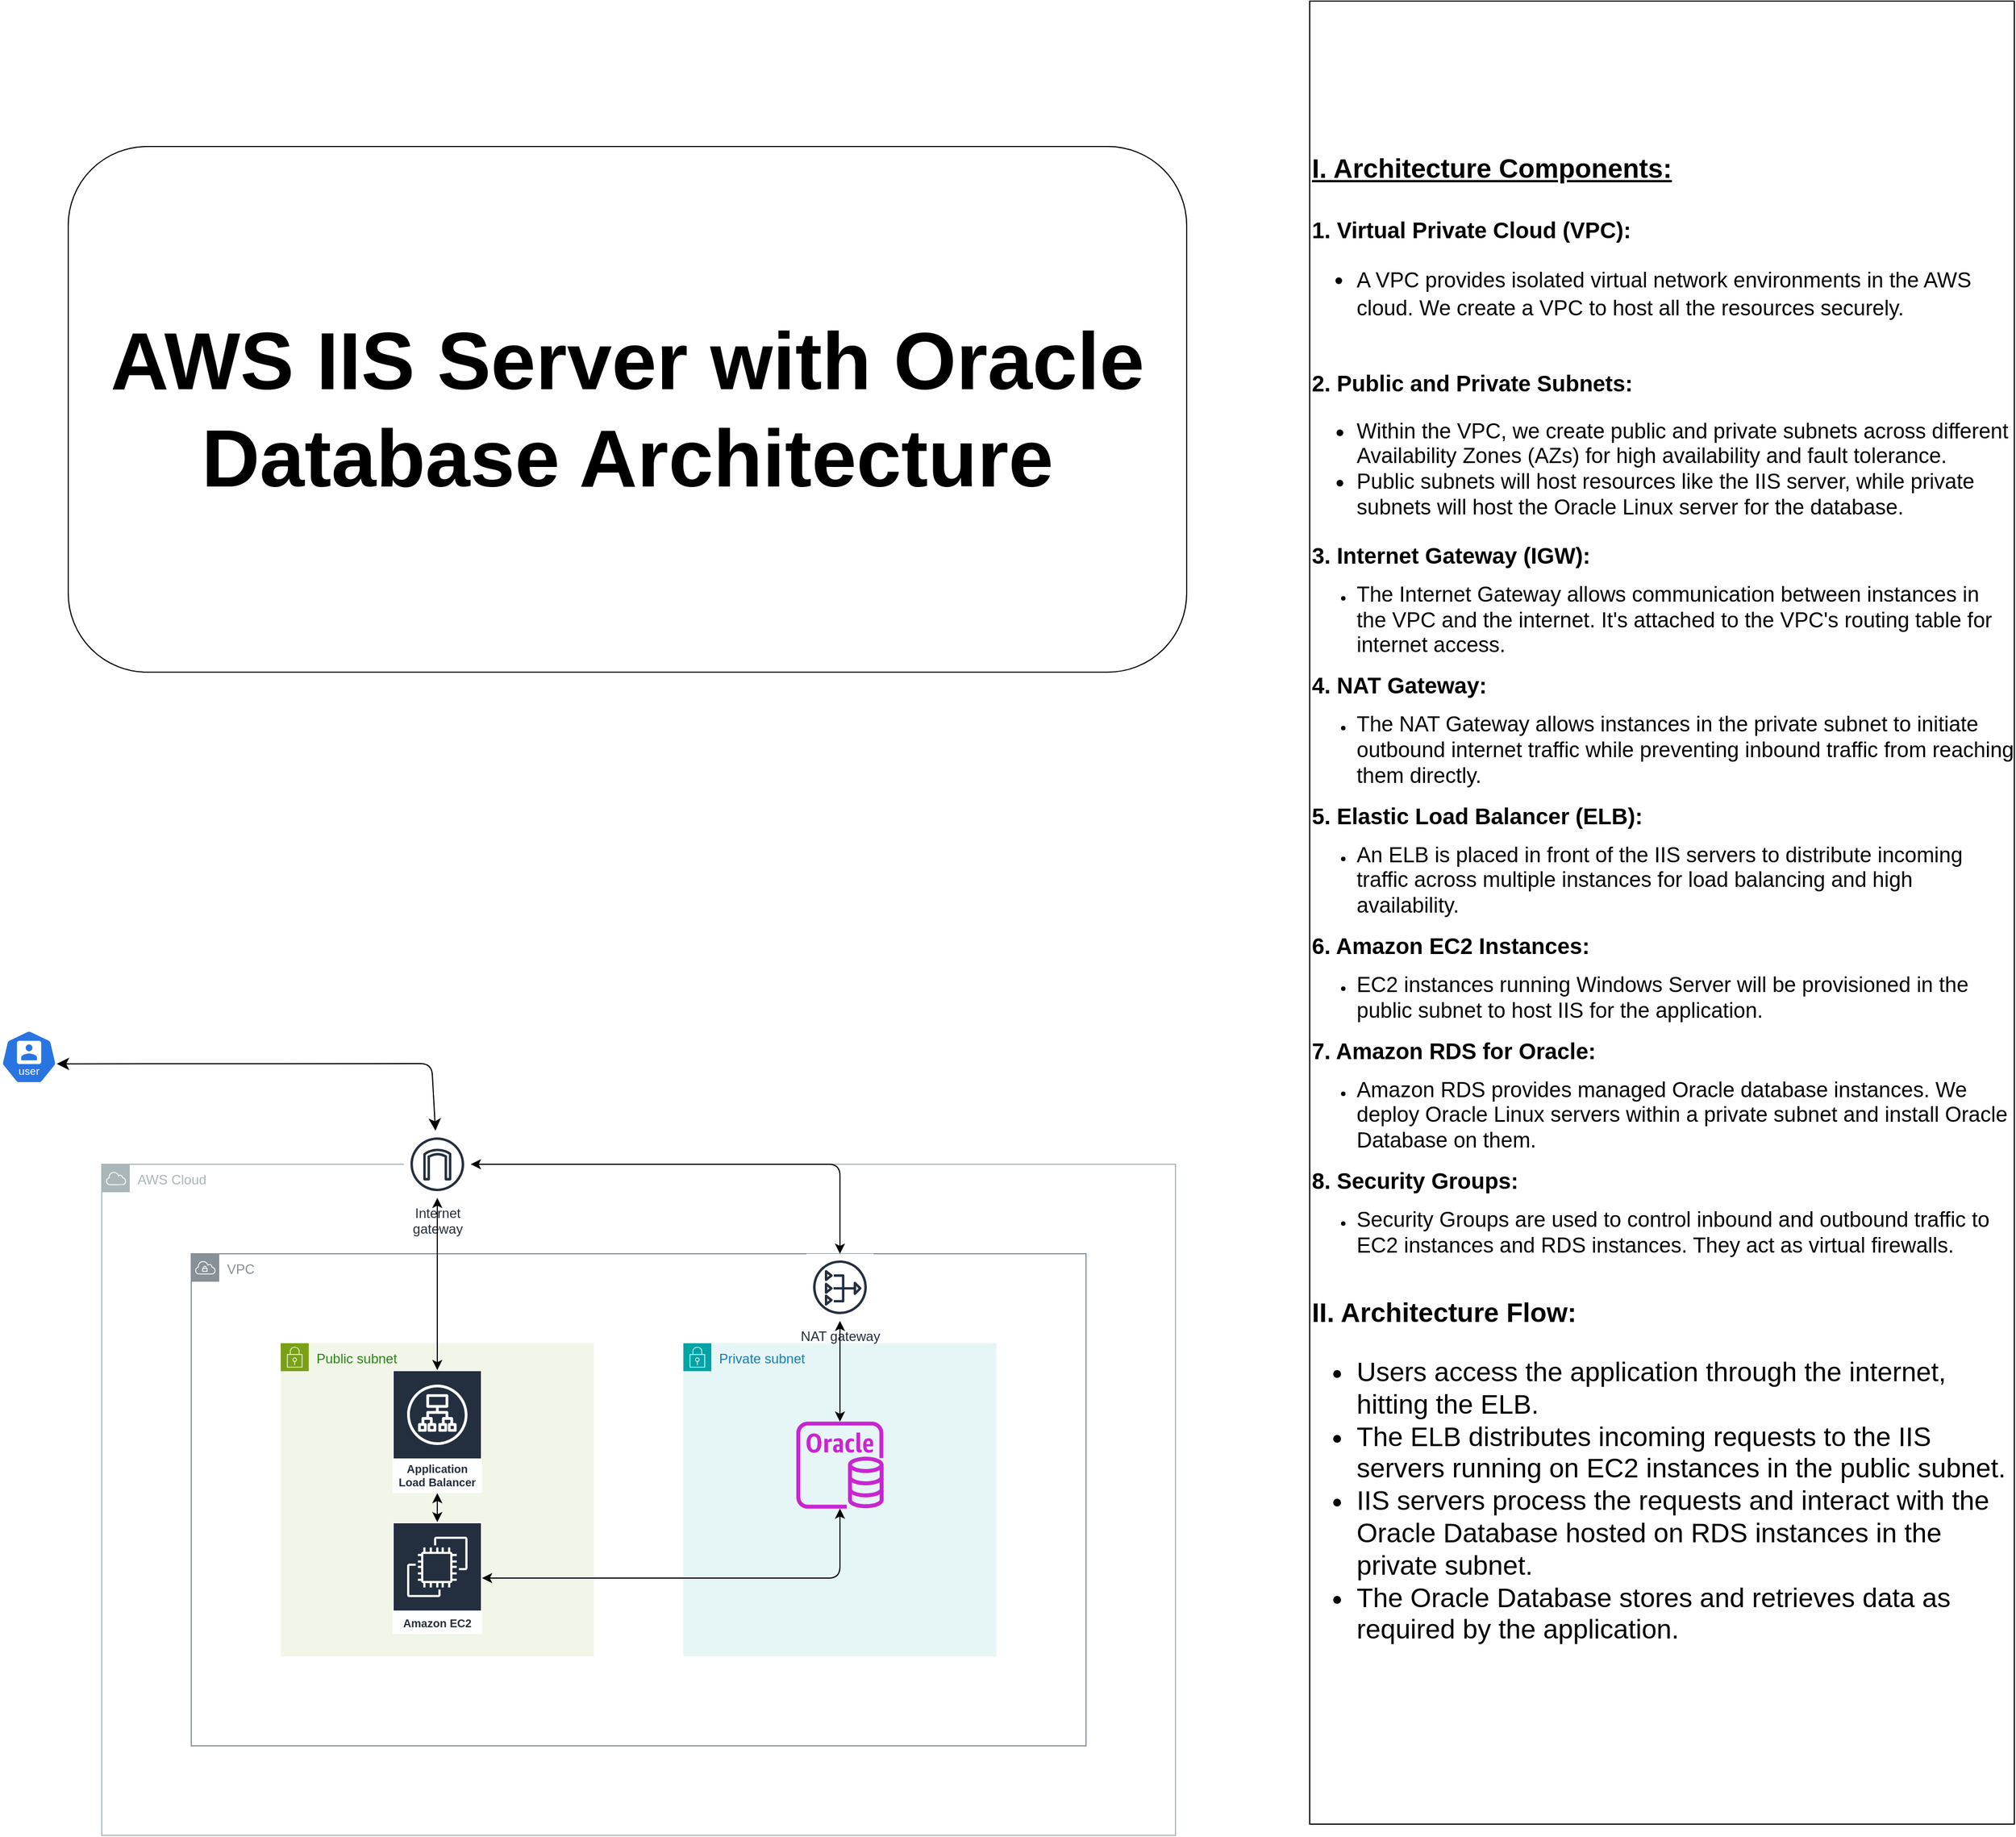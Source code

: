 <mxfile version="24.2.2" type="github">
  <diagram id="Ht1M8jgEwFfnCIfOTk4-" name="Page-1">
    <mxGraphModel dx="1905" dy="1650" grid="1" gridSize="10" guides="1" tooltips="1" connect="1" arrows="1" fold="1" page="1" pageScale="1" pageWidth="1169" pageHeight="827" math="0" shadow="0">
      <root>
        <mxCell id="0" />
        <mxCell id="1" parent="0" />
        <mxCell id="cpXcQ29Wl2lxpjQppBSQ-2" value="VPC" style="outlineConnect=0;gradientColor=none;html=1;whiteSpace=wrap;fontSize=12;fontStyle=0;shape=mxgraph.aws4.group;grIcon=mxgraph.aws4.group_vpc;strokeColor=#879196;fillColor=none;verticalAlign=top;align=left;spacingLeft=30;fontColor=#879196;dashed=0;rounded=1;" vertex="1" parent="1">
          <mxGeometry x="190" y="1120" width="800" height="440" as="geometry" />
        </mxCell>
        <mxCell id="cpXcQ29Wl2lxpjQppBSQ-13" value="AWS Cloud" style="outlineConnect=0;gradientColor=none;html=1;whiteSpace=wrap;fontSize=12;fontStyle=0;shape=mxgraph.aws4.group;grIcon=mxgraph.aws4.group_aws_cloud;strokeColor=#AAB7B8;fillColor=none;verticalAlign=top;align=left;spacingLeft=30;fontColor=#AAB7B8;dashed=0;rounded=1;" vertex="1" parent="1">
          <mxGeometry x="110" y="1040" width="960" height="600" as="geometry" />
        </mxCell>
        <mxCell id="cpXcQ29Wl2lxpjQppBSQ-4" value="Public subnet" style="points=[[0,0],[0.25,0],[0.5,0],[0.75,0],[1,0],[1,0.25],[1,0.5],[1,0.75],[1,1],[0.75,1],[0.5,1],[0.25,1],[0,1],[0,0.75],[0,0.5],[0,0.25]];outlineConnect=0;gradientColor=none;html=1;whiteSpace=wrap;fontSize=12;fontStyle=0;container=1;pointerEvents=0;collapsible=0;recursiveResize=0;shape=mxgraph.aws4.group;grIcon=mxgraph.aws4.group_security_group;grStroke=0;strokeColor=#7AA116;fillColor=#F2F6E8;verticalAlign=top;align=left;spacingLeft=30;fontColor=#248814;dashed=0;rounded=1;" vertex="1" parent="1">
          <mxGeometry x="270" y="1200" width="280" height="280" as="geometry" />
        </mxCell>
        <mxCell id="cpXcQ29Wl2lxpjQppBSQ-12" value="Amazon EC2" style="outlineConnect=0;fontColor=#232F3E;gradientColor=none;strokeColor=#ffffff;fillColor=#232F3E;dashed=0;verticalLabelPosition=middle;verticalAlign=bottom;align=center;html=1;whiteSpace=wrap;fontSize=10;fontStyle=1;spacing=3;shape=mxgraph.aws4.productIcon;prIcon=mxgraph.aws4.ec2;rounded=1;" vertex="1" parent="cpXcQ29Wl2lxpjQppBSQ-4">
          <mxGeometry x="100" y="160" width="80" height="100" as="geometry" />
        </mxCell>
        <mxCell id="cpXcQ29Wl2lxpjQppBSQ-31" value="Application Load Balancer" style="sketch=0;outlineConnect=0;fontColor=#232F3E;gradientColor=none;strokeColor=#ffffff;fillColor=#232F3E;dashed=0;verticalLabelPosition=middle;verticalAlign=bottom;align=center;html=1;whiteSpace=wrap;fontSize=10;fontStyle=1;spacing=3;shape=mxgraph.aws4.productIcon;prIcon=mxgraph.aws4.application_load_balancer;rounded=1;" vertex="1" parent="cpXcQ29Wl2lxpjQppBSQ-4">
          <mxGeometry x="100" y="24" width="80" height="110" as="geometry" />
        </mxCell>
        <mxCell id="cpXcQ29Wl2lxpjQppBSQ-32" value="" style="endArrow=classic;startArrow=classic;html=1;rounded=1;" edge="1" parent="cpXcQ29Wl2lxpjQppBSQ-4" source="cpXcQ29Wl2lxpjQppBSQ-12" target="cpXcQ29Wl2lxpjQppBSQ-31">
          <mxGeometry width="50" height="50" relative="1" as="geometry">
            <mxPoint x="300" y="280" as="sourcePoint" />
            <mxPoint x="350" y="230" as="targetPoint" />
          </mxGeometry>
        </mxCell>
        <mxCell id="cpXcQ29Wl2lxpjQppBSQ-7" value="Private subnet" style="points=[[0,0],[0.25,0],[0.5,0],[0.75,0],[1,0],[1,0.25],[1,0.5],[1,0.75],[1,1],[0.75,1],[0.5,1],[0.25,1],[0,1],[0,0.75],[0,0.5],[0,0.25]];outlineConnect=0;gradientColor=none;html=1;whiteSpace=wrap;fontSize=12;fontStyle=0;container=1;pointerEvents=0;collapsible=0;recursiveResize=0;shape=mxgraph.aws4.group;grIcon=mxgraph.aws4.group_security_group;grStroke=0;strokeColor=#00A4A6;fillColor=#E6F6F7;verticalAlign=top;align=left;spacingLeft=30;fontColor=#147EBA;dashed=0;rounded=1;" vertex="1" parent="1">
          <mxGeometry x="630" y="1200" width="280" height="280" as="geometry" />
        </mxCell>
        <mxCell id="cpXcQ29Wl2lxpjQppBSQ-11" value="" style="outlineConnect=0;fontColor=#232F3E;gradientColor=none;fillColor=#C925D1;strokeColor=none;dashed=0;verticalLabelPosition=bottom;verticalAlign=top;align=center;html=1;fontSize=12;fontStyle=0;aspect=fixed;pointerEvents=1;shape=mxgraph.aws4.rds_oracle_instance;rounded=1;" vertex="1" parent="cpXcQ29Wl2lxpjQppBSQ-7">
          <mxGeometry x="101" y="70" width="78" height="78" as="geometry" />
        </mxCell>
        <mxCell id="cpXcQ29Wl2lxpjQppBSQ-15" value="" style="aspect=fixed;html=1;whitespace=wrap;fillColor=#2875E2;strokeColor=#ffffff;points=[[0.005,0.63,0],[0.1,0.2,0],[0.9,0.2,0],[0.5,0,0],[0.995,0.63,0],[0.72,0.99,0],[0.5,1,0],[0.28,0.99,0]];shape=mxgraph.kubernetes.icon2;kubernetesLabel=1;prIcon=user;rounded=1;" vertex="1" parent="1">
          <mxGeometry x="20" y="920" width="50" height="48" as="geometry" />
        </mxCell>
        <mxCell id="cpXcQ29Wl2lxpjQppBSQ-16" value="Internet&#xa;gateway" style="outlineConnect=0;fontColor=#232F3E;gradientColor=none;strokeColor=#232F3E;fillColor=#ffffff;dashed=0;verticalLabelPosition=bottom;verticalAlign=top;align=center;html=1;fontSize=12;fontStyle=0;aspect=fixed;shape=mxgraph.aws4.resourceIcon;resIcon=mxgraph.aws4.internet_gateway;rounded=1;" vertex="1" parent="1">
          <mxGeometry x="380" y="1010" width="60" height="60" as="geometry" />
        </mxCell>
        <mxCell id="cpXcQ29Wl2lxpjQppBSQ-19" value="" style="edgeStyle=none;orthogonalLoop=1;jettySize=auto;html=1;endArrow=classic;startArrow=classic;endSize=8;startSize=8;rounded=1;exitX=0.995;exitY=0.63;exitDx=0;exitDy=0;exitPerimeter=0;" edge="1" parent="1" source="cpXcQ29Wl2lxpjQppBSQ-15" target="cpXcQ29Wl2lxpjQppBSQ-16">
          <mxGeometry width="100" relative="1" as="geometry">
            <mxPoint x="360" y="1040" as="sourcePoint" />
            <mxPoint x="410" y="950" as="targetPoint" />
            <Array as="points">
              <mxPoint x="405" y="950" />
            </Array>
          </mxGeometry>
        </mxCell>
        <mxCell id="cpXcQ29Wl2lxpjQppBSQ-20" value="" style="endArrow=classic;startArrow=classic;html=1;rounded=1;" edge="1" parent="1" source="cpXcQ29Wl2lxpjQppBSQ-16" target="cpXcQ29Wl2lxpjQppBSQ-31">
          <mxGeometry width="50" height="50" relative="1" as="geometry">
            <mxPoint x="530" y="1340" as="sourcePoint" />
            <mxPoint x="405" y="1200" as="targetPoint" />
          </mxGeometry>
        </mxCell>
        <mxCell id="cpXcQ29Wl2lxpjQppBSQ-23" value="" style="endArrow=classic;startArrow=classic;html=1;rounded=1;" edge="1" parent="1" source="cpXcQ29Wl2lxpjQppBSQ-12" target="cpXcQ29Wl2lxpjQppBSQ-11">
          <mxGeometry width="50" height="50" relative="1" as="geometry">
            <mxPoint x="590" y="1430" as="sourcePoint" />
            <mxPoint x="600" y="1370" as="targetPoint" />
            <Array as="points">
              <mxPoint x="770" y="1410" />
            </Array>
          </mxGeometry>
        </mxCell>
        <mxCell id="cpXcQ29Wl2lxpjQppBSQ-26" value="&lt;div&gt;&lt;font style=&quot;font-size: 24px;&quot;&gt;&lt;b&gt;&lt;u&gt;I. Architecture Components:&lt;/u&gt;&lt;/b&gt;&lt;/font&gt;&lt;/div&gt;&lt;div style=&quot;font-size: 20px;&quot;&gt;&lt;font size=&quot;5&quot;&gt;&lt;b&gt;&lt;u&gt;&lt;br&gt;&lt;/u&gt;&lt;/b&gt;&lt;/font&gt;&lt;span style=&quot;font-size: 20px;&quot;&gt;&lt;b&gt;1. Virtual Private Cloud (VPC):&lt;/b&gt;&lt;/span&gt;&lt;br&gt;&lt;ul&gt;&lt;li&gt;&lt;span style=&quot;font-size: 19px;&quot;&gt;A VPC provides isolated virtual network environments in the AWS cloud. We create a VPC to host all the resources securely.&lt;/span&gt;&lt;br&gt;&lt;/li&gt;&lt;/ul&gt;&lt;/div&gt;&lt;div style=&quot;font-size: 19px;&quot;&gt;&lt;span style=&quot;font-size: 19px;&quot;&gt;&lt;br&gt;&lt;/span&gt;&lt;b style=&quot;font-size: 20px;&quot;&gt;&lt;span style=&quot;&quot;&gt;2. Public and Private Subnets:&lt;/span&gt;&lt;br&gt;&lt;/b&gt;&lt;div&gt;&lt;ul&gt;&lt;li&gt;Within the VPC, we create public and private subnets across different Availability Zones (AZs) for high availability and fault tolerance.&lt;br&gt;&lt;/li&gt;&lt;li&gt;Public subnets will host resources like the IIS server, while private subnets will host the Oracle Linux server for the database.&lt;/li&gt;&lt;/ul&gt;&lt;/div&gt;&lt;/div&gt;&lt;div&gt;&lt;font style=&quot;font-size: 20px;&quot;&gt;&lt;b&gt;3. Internet Gateway (IGW):&lt;/b&gt;&lt;/font&gt;&lt;br&gt;&lt;ul&gt;&lt;li&gt;&lt;font style=&quot;font-size: 19px;&quot;&gt;The Internet Gateway allows communication between instances in the VPC and the internet. It&#39;s attached to the VPC&#39;s routing table for internet access.&lt;/font&gt;&lt;br&gt;&lt;/li&gt;&lt;/ul&gt;&lt;b&gt;&lt;font style=&quot;font-size: 20px;&quot;&gt;4. NAT Gateway:&lt;/font&gt;&lt;/b&gt;&lt;br&gt;&lt;ul&gt;&lt;li&gt;&lt;span style=&quot;font-size: 19px;&quot;&gt;The NAT Gateway allows instances in the private subnet to initiate outbound internet traffic while preventing inbound traffic from reaching them directly.&lt;/span&gt;&lt;br&gt;&lt;/li&gt;&lt;/ul&gt;&lt;b&gt;&lt;font style=&quot;font-size: 20px;&quot;&gt;5. Elastic Load Balancer (ELB):&lt;/font&gt;&lt;/b&gt;&lt;br&gt;&lt;ul&gt;&lt;li&gt;&lt;span style=&quot;font-size: 19px;&quot;&gt;An ELB is placed in front of the IIS servers to distribute incoming traffic across multiple instances for load balancing and high availability.&lt;/span&gt;&lt;br&gt;&lt;/li&gt;&lt;/ul&gt;&lt;font style=&quot;font-size: 20px;&quot;&gt;&lt;b&gt;6. Amazon EC2 Instances:&lt;/b&gt;&lt;/font&gt;&lt;br&gt;&lt;ul&gt;&lt;li&gt;&lt;span style=&quot;font-size: 19px;&quot;&gt;EC2 instances running Windows Server will be provisioned in the public subnet to host IIS for the application.&lt;/span&gt;&lt;/li&gt;&lt;/ul&gt;&lt;b&gt;&lt;font style=&quot;font-size: 20px;&quot;&gt;7. Amazon RDS for Oracle:&lt;/font&gt;&lt;/b&gt;&lt;br&gt;&lt;ul&gt;&lt;li&gt;&lt;span style=&quot;font-size: 19px;&quot;&gt;Amazon RDS provides managed Oracle database instances. We deploy Oracle Linux servers within a private subnet and install Oracle Database on them.&lt;/span&gt;&lt;br&gt;&lt;/li&gt;&lt;/ul&gt;&lt;font style=&quot;font-size: 20px;&quot;&gt;&lt;b&gt;8. Security Groups:&lt;/b&gt;&lt;/font&gt;&lt;br&gt;&lt;ul&gt;&lt;li&gt;&lt;span style=&quot;font-size: 19px;&quot;&gt;Security Groups are used to control inbound and outbound traffic to EC2 instances and RDS instances. They act as virtual firewalls.&lt;/span&gt;&lt;br&gt;&lt;/li&gt;&lt;/ul&gt;&lt;/div&gt;&lt;div style=&quot;font-size: 19px;&quot;&gt;&lt;br&gt;&lt;/div&gt;&lt;div style=&quot;font-size: 24px;&quot;&gt;&lt;b&gt;II. Architecture Flow:&lt;br&gt;&lt;/b&gt;&lt;ul&gt;&lt;li&gt;Users access the application through the internet, hitting the ELB.&lt;br&gt;&lt;/li&gt;&lt;li&gt;The ELB distributes incoming requests to the IIS servers running on EC2 instances in the public subnet.&lt;br&gt;&lt;/li&gt;&lt;li&gt;IIS servers process the requests and interact with the Oracle Database hosted on RDS instances in the private subnet.&lt;br&gt;&lt;/li&gt;&lt;li&gt;The Oracle Database stores and retrieves data as required by the application.&lt;/li&gt;&lt;/ul&gt;&lt;/div&gt;" style="rounded=0;whiteSpace=wrap;html=1;align=left;" vertex="1" parent="1">
          <mxGeometry x="1190" width="630" height="1630" as="geometry" />
        </mxCell>
        <mxCell id="cpXcQ29Wl2lxpjQppBSQ-27" value="NAT gateway" style="sketch=0;outlineConnect=0;fontColor=#232F3E;gradientColor=none;strokeColor=#232F3E;fillColor=#ffffff;dashed=0;verticalLabelPosition=bottom;verticalAlign=top;align=center;html=1;fontSize=12;fontStyle=0;aspect=fixed;shape=mxgraph.aws4.resourceIcon;resIcon=mxgraph.aws4.nat_gateway;rounded=1;" vertex="1" parent="1">
          <mxGeometry x="740" y="1120" width="60" height="60" as="geometry" />
        </mxCell>
        <mxCell id="cpXcQ29Wl2lxpjQppBSQ-28" value="" style="endArrow=classic;startArrow=classic;html=1;rounded=1;" edge="1" parent="1" source="cpXcQ29Wl2lxpjQppBSQ-16" target="cpXcQ29Wl2lxpjQppBSQ-27">
          <mxGeometry width="50" height="50" relative="1" as="geometry">
            <mxPoint x="730" y="1350" as="sourcePoint" />
            <mxPoint x="780" y="1300" as="targetPoint" />
            <Array as="points">
              <mxPoint x="770" y="1040" />
            </Array>
          </mxGeometry>
        </mxCell>
        <mxCell id="cpXcQ29Wl2lxpjQppBSQ-30" value="" style="endArrow=classic;startArrow=classic;html=1;rounded=1;" edge="1" parent="1" source="cpXcQ29Wl2lxpjQppBSQ-11" target="cpXcQ29Wl2lxpjQppBSQ-27">
          <mxGeometry width="50" height="50" relative="1" as="geometry">
            <mxPoint x="670" y="1250" as="sourcePoint" />
            <mxPoint x="720" y="1200" as="targetPoint" />
          </mxGeometry>
        </mxCell>
        <mxCell id="cpXcQ29Wl2lxpjQppBSQ-34" value="&lt;div style=&quot;&quot;&gt;&lt;b&gt;&lt;font style=&quot;font-size: 72px;&quot;&gt;AWS IIS Server with Oracle Database Architecture&lt;/font&gt;&lt;/b&gt;&lt;/div&gt;" style="rounded=1;whiteSpace=wrap;html=1;align=center;" vertex="1" parent="1">
          <mxGeometry x="80" y="130" width="1000" height="470" as="geometry" />
        </mxCell>
      </root>
    </mxGraphModel>
  </diagram>
</mxfile>
